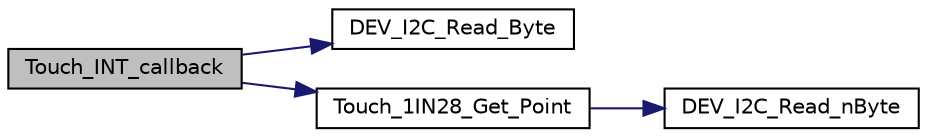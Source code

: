 digraph "Touch_INT_callback"
{
 // LATEX_PDF_SIZE
  bgcolor="transparent";
  edge [fontname="Helvetica",fontsize="10",labelfontname="Helvetica",labelfontsize="10"];
  node [fontname="Helvetica",fontsize="10",shape=record];
  rankdir="LR";
  Node1 [label="Touch_INT_callback",height=0.2,width=0.4,color="black", fillcolor="grey75", style="filled", fontcolor="black",tooltip="| File : LCD_Test.h | Author :   | Function : test Demo"];
  Node1 -> Node2 [color="midnightblue",fontsize="10",style="solid",fontname="Helvetica"];
  Node2 [label="DEV_I2C_Read_Byte",height=0.2,width=0.4,color="black",URL="$DEV__Config_8c.html#a35a0d8dbd7cd9b1048c52964c99294ac",tooltip=" "];
  Node1 -> Node3 [color="midnightblue",fontsize="10",style="solid",fontname="Helvetica"];
  Node3 [label="Touch_1IN28_Get_Point",height=0.2,width=0.4,color="black",URL="$Touch__1in28_8c.html#abd2f6cf4b8e1096c7656d3c62e22fb67",tooltip="function : Get the corresponding point coordinates 获取对应的点坐标 parameter:"];
  Node3 -> Node4 [color="midnightblue",fontsize="10",style="solid",fontname="Helvetica"];
  Node4 [label="DEV_I2C_Read_nByte",height=0.2,width=0.4,color="black",URL="$DEV__Config_8c.html#aded56beffcae634753e6f09934a7677a",tooltip=" "];
}
